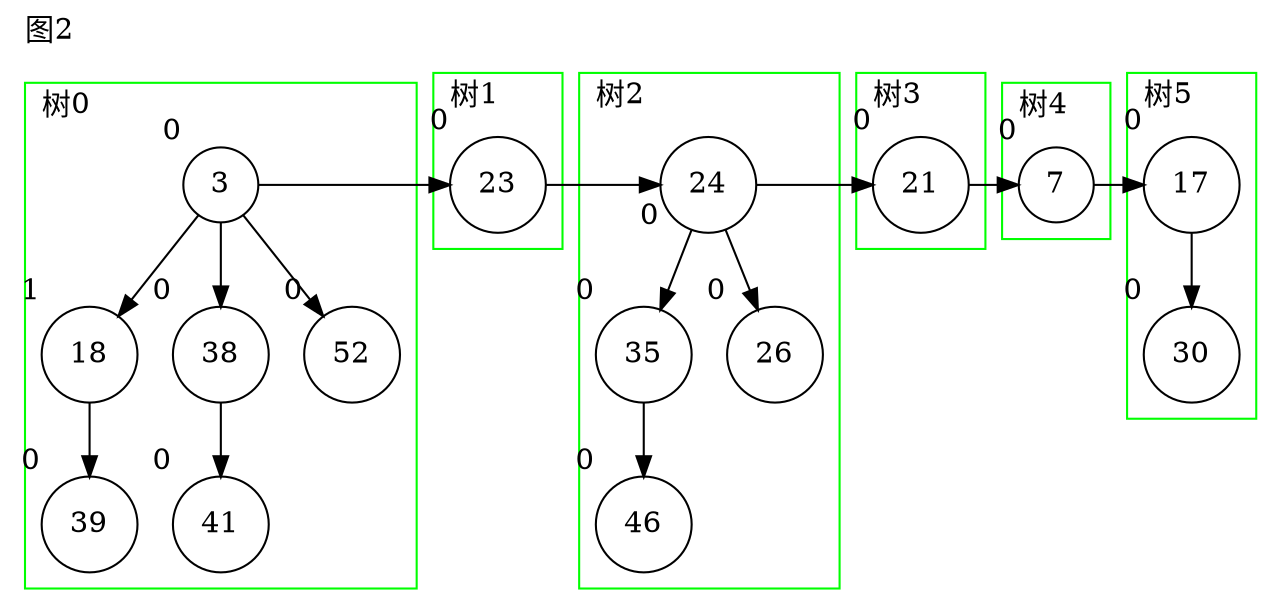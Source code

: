 digraph g{
node[shape=circle];
label="图2";
labeljust=l;
labelloc=t;
subgraph cluster_0 {
pencolor=green;label="树0";
n36[label=3, xlabel=0];
n37[label=18, xlabel=1];
n36->n37;
n38[label=39, xlabel=0];
n37->n38;
n39[label=38, xlabel=0];
n36->n39;
n40[label=41, xlabel=0];
n39->n40;
n41[label=52, xlabel=0];
n36->n41;
}
subgraph cluster_1 {
pencolor=green;label="树1";
n42[label=23, xlabel=0];
}
n36->n42[constraint=false];
subgraph cluster_2 {
pencolor=green;label="树2";
n43[label=24, xlabel=0];
n44[label=35, xlabel=0];
n43->n44;
n45[label=46, xlabel=0];
n44->n45;
n46[label=26, xlabel=0];
n43->n46;
}
n42->n43[constraint=false];
subgraph cluster_3 {
pencolor=green;label="树3";
n47[label=21, xlabel=0];
}
n43->n47[constraint=false];
subgraph cluster_4 {
pencolor=green;label="树4";
n48[label=7, xlabel=0];
}
n47->n48[constraint=false];
subgraph cluster_5 {
pencolor=green;label="树5";
n49[label=17, xlabel=0];
n50[label=30, xlabel=0];
n49->n50;
}
n48->n49[constraint=false];
}
